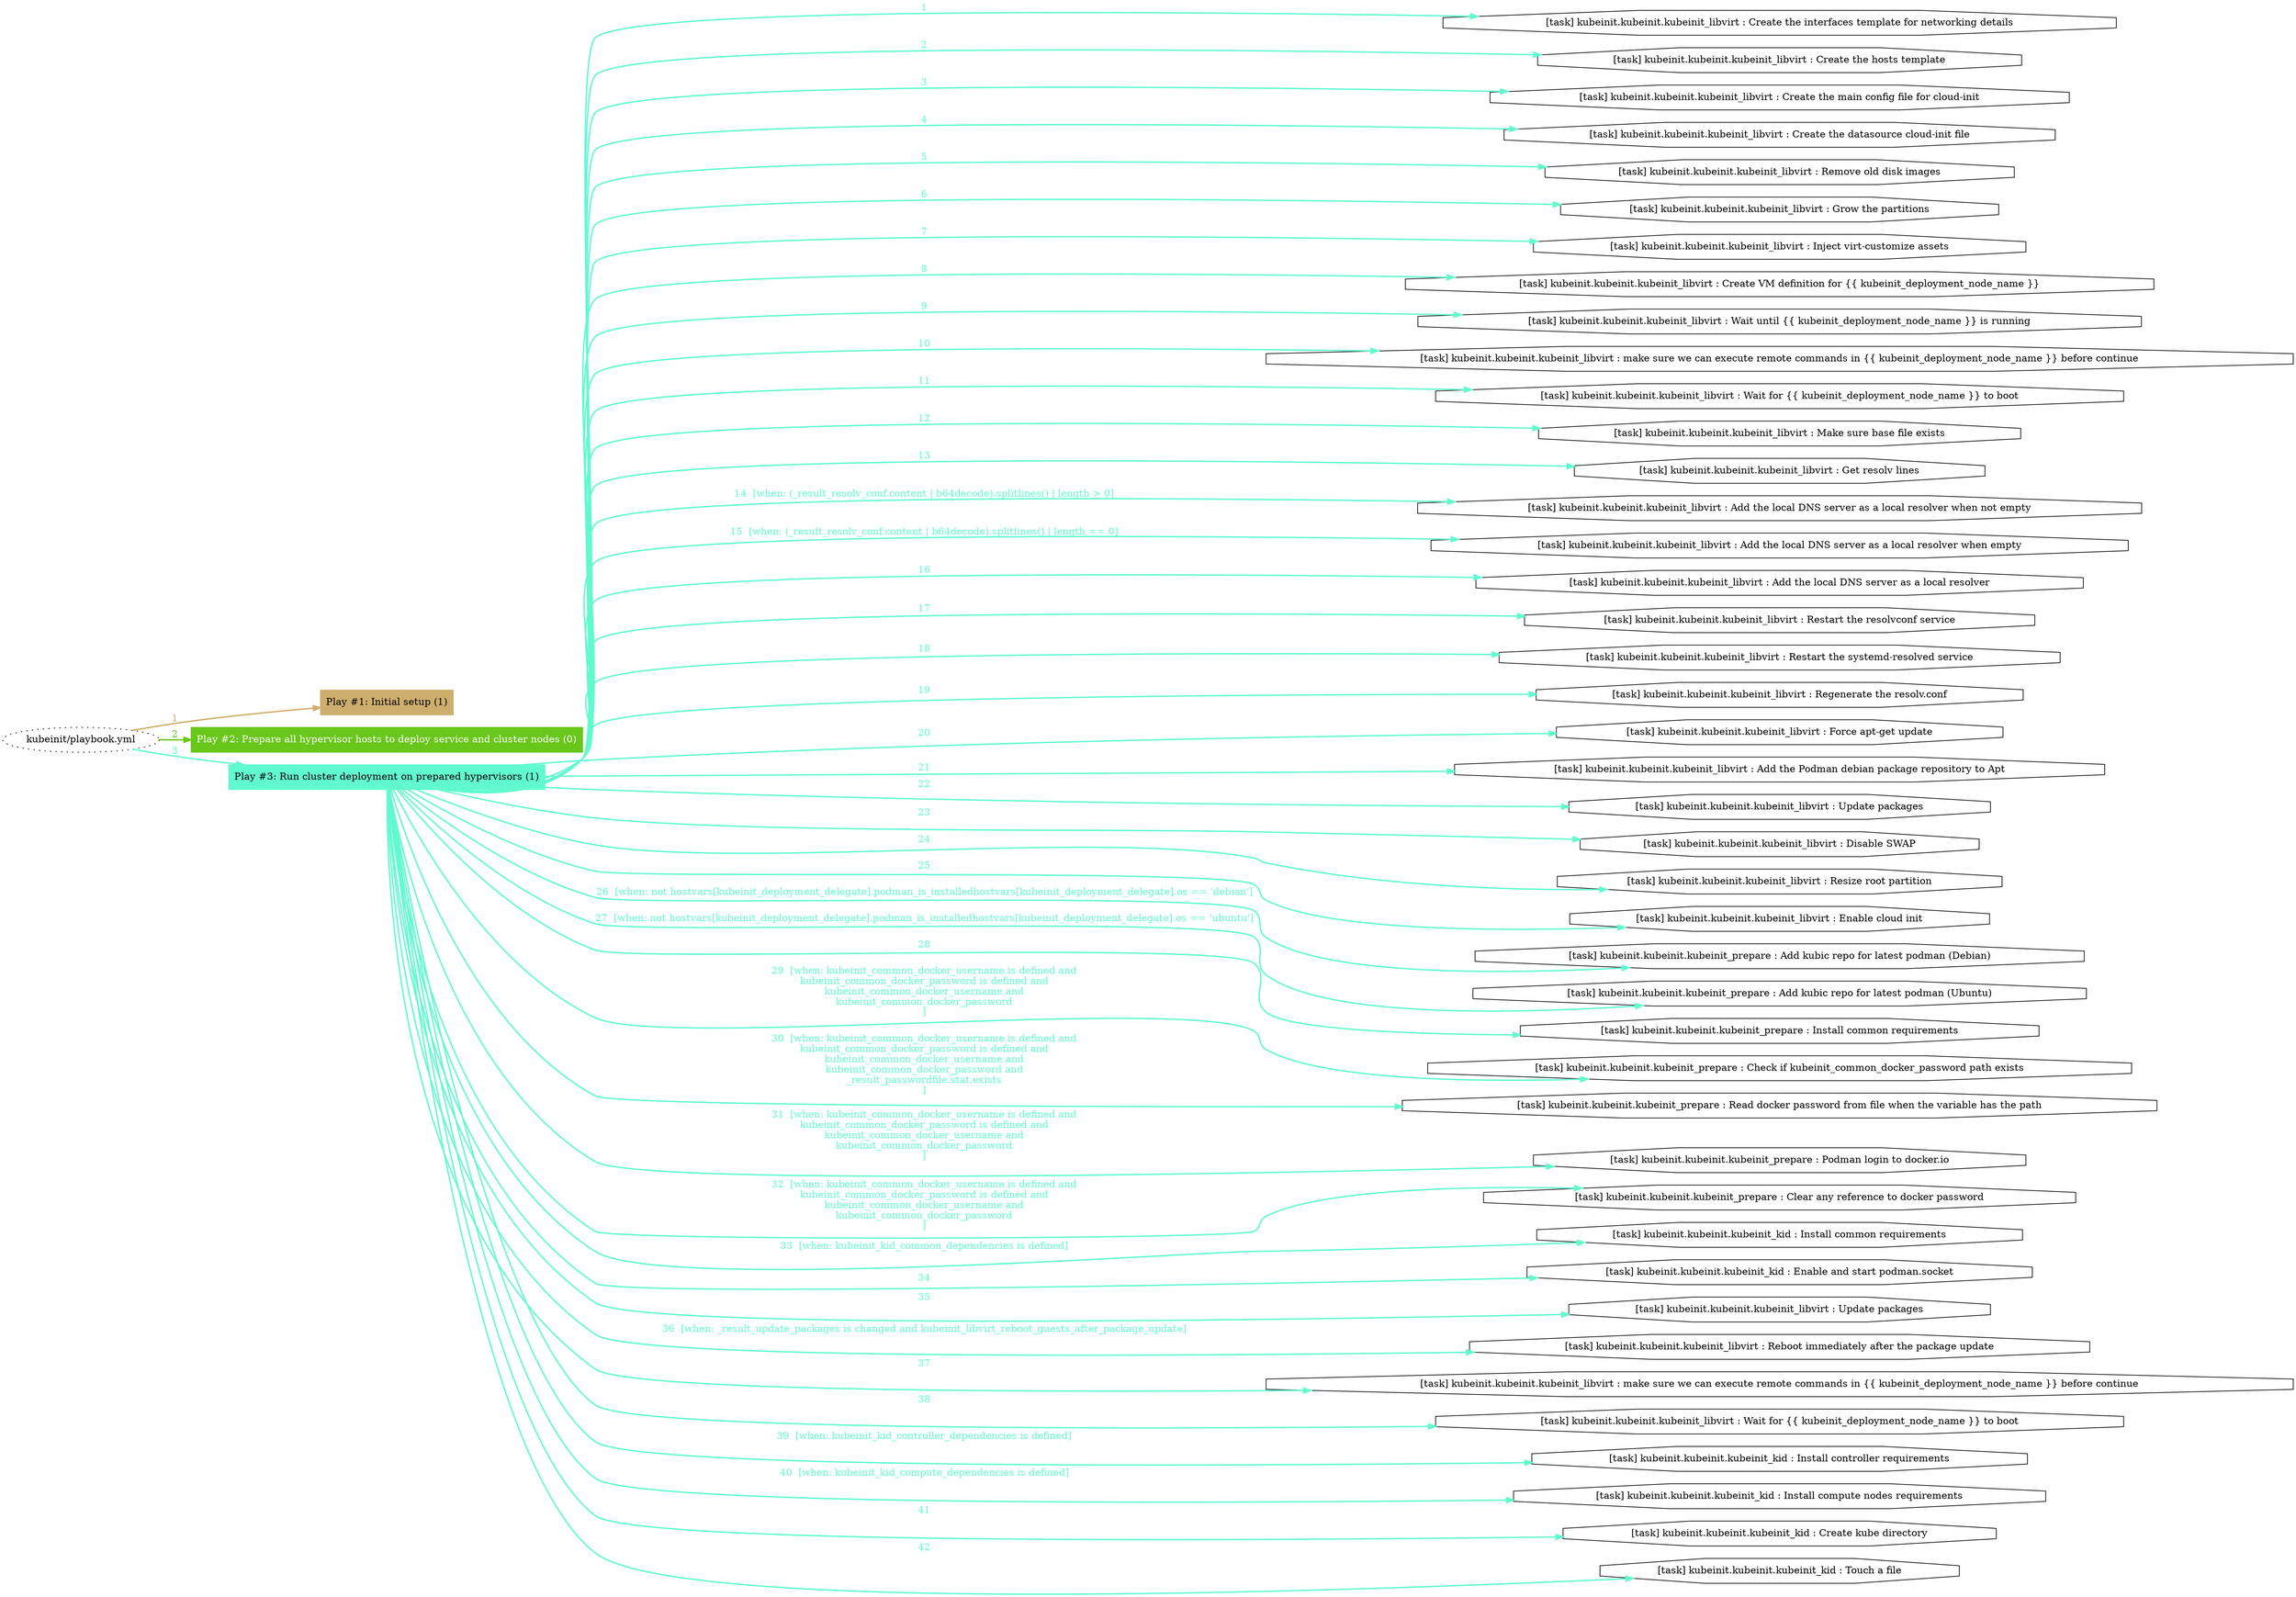 digraph "kubeinit/playbook.yml "{
	graph [concentrate=true ordering=in rankdir=LR ratio=fill]
	edge [esep=5 sep=10]
	"kubeinit/playbook.yml" [id=root_node style=dotted]
	subgraph "Play #1: Initial setup (1) "{
		"Play #1: Initial setup (1)" [color="#ceae6d" fontcolor="#000000" id="play_5cf9fbb8-a451-43f5-b8a3-6572fed4234e" shape=box style=filled tooltip=localhost]
		"kubeinit/playbook.yml" -> "Play #1: Initial setup (1)" [label=1 color="#ceae6d" fontcolor="#ceae6d" id="edge_4fa98e3a-50a2-48db-b6af-0d242c591adb" style=bold]
	}
	subgraph "Play #2: Prepare all hypervisor hosts to deploy service and cluster nodes (0) "{
		"Play #2: Prepare all hypervisor hosts to deploy service and cluster nodes (0)" [color="#68c71a" fontcolor="#ffffff" id="play_aa5a5cbe-ffe4-4122-8b33-c2f0bfc210db" shape=box style=filled tooltip=""]
		"kubeinit/playbook.yml" -> "Play #2: Prepare all hypervisor hosts to deploy service and cluster nodes (0)" [label=2 color="#68c71a" fontcolor="#68c71a" id="edge_91ec4cce-3dce-4523-9feb-e319aea047e8" style=bold]
	}
	subgraph "Play #3: Run cluster deployment on prepared hypervisors (1) "{
		"Play #3: Run cluster deployment on prepared hypervisors (1)" [color="#61facf" fontcolor="#000000" id="play_a0cb082f-50a8-4a27-bb3f-30416590e6dc" shape=box style=filled tooltip=localhost]
		"kubeinit/playbook.yml" -> "Play #3: Run cluster deployment on prepared hypervisors (1)" [label=3 color="#61facf" fontcolor="#61facf" id="edge_78112d79-dada-4330-85a0-720b1b8178cb" style=bold]
		"task_30e7ef78-1171-443f-ad5b-bdd976723740" [label="[task] kubeinit.kubeinit.kubeinit_libvirt : Create the interfaces template for networking details" id="task_30e7ef78-1171-443f-ad5b-bdd976723740" shape=octagon tooltip="[task] kubeinit.kubeinit.kubeinit_libvirt : Create the interfaces template for networking details"]
		"Play #3: Run cluster deployment on prepared hypervisors (1)" -> "task_30e7ef78-1171-443f-ad5b-bdd976723740" [label=1 color="#61facf" fontcolor="#61facf" id="edge_0ff3c4c3-f83f-4092-9bf7-2dce4705d1d6" style=bold]
		"task_e95d45e3-2871-42de-8d93-f0b0fc0ef12b" [label="[task] kubeinit.kubeinit.kubeinit_libvirt : Create the hosts template" id="task_e95d45e3-2871-42de-8d93-f0b0fc0ef12b" shape=octagon tooltip="[task] kubeinit.kubeinit.kubeinit_libvirt : Create the hosts template"]
		"Play #3: Run cluster deployment on prepared hypervisors (1)" -> "task_e95d45e3-2871-42de-8d93-f0b0fc0ef12b" [label=2 color="#61facf" fontcolor="#61facf" id="edge_6a86dada-88d4-410c-95ef-6a8fed04d430" style=bold]
		"task_b4a6ae78-3b06-4ab7-824e-ac661f813d42" [label="[task] kubeinit.kubeinit.kubeinit_libvirt : Create the main config file for cloud-init" id="task_b4a6ae78-3b06-4ab7-824e-ac661f813d42" shape=octagon tooltip="[task] kubeinit.kubeinit.kubeinit_libvirt : Create the main config file for cloud-init"]
		"Play #3: Run cluster deployment on prepared hypervisors (1)" -> "task_b4a6ae78-3b06-4ab7-824e-ac661f813d42" [label=3 color="#61facf" fontcolor="#61facf" id="edge_da4b4c37-3028-42fd-a741-6eb1cad2f51b" style=bold]
		"task_b8940efb-cdfa-4486-bac3-f4a2d0bb75b9" [label="[task] kubeinit.kubeinit.kubeinit_libvirt : Create the datasource cloud-init file" id="task_b8940efb-cdfa-4486-bac3-f4a2d0bb75b9" shape=octagon tooltip="[task] kubeinit.kubeinit.kubeinit_libvirt : Create the datasource cloud-init file"]
		"Play #3: Run cluster deployment on prepared hypervisors (1)" -> "task_b8940efb-cdfa-4486-bac3-f4a2d0bb75b9" [label=4 color="#61facf" fontcolor="#61facf" id="edge_6d3909e1-4a84-41d9-8365-971b84b9590a" style=bold]
		"task_a5a582b3-9e5f-4b11-b782-7e755c661a49" [label="[task] kubeinit.kubeinit.kubeinit_libvirt : Remove old disk images" id="task_a5a582b3-9e5f-4b11-b782-7e755c661a49" shape=octagon tooltip="[task] kubeinit.kubeinit.kubeinit_libvirt : Remove old disk images"]
		"Play #3: Run cluster deployment on prepared hypervisors (1)" -> "task_a5a582b3-9e5f-4b11-b782-7e755c661a49" [label=5 color="#61facf" fontcolor="#61facf" id="edge_0d73fc1d-7dec-438c-b7ee-20ca49243e87" style=bold]
		"task_69ffce87-80d6-4ce6-9921-b1bac7981a6d" [label="[task] kubeinit.kubeinit.kubeinit_libvirt : Grow the partitions" id="task_69ffce87-80d6-4ce6-9921-b1bac7981a6d" shape=octagon tooltip="[task] kubeinit.kubeinit.kubeinit_libvirt : Grow the partitions"]
		"Play #3: Run cluster deployment on prepared hypervisors (1)" -> "task_69ffce87-80d6-4ce6-9921-b1bac7981a6d" [label=6 color="#61facf" fontcolor="#61facf" id="edge_7991fa53-b709-4bac-ba74-7af694f7ae99" style=bold]
		"task_c6ef4e44-b306-4dce-a9c6-60e1544ff102" [label="[task] kubeinit.kubeinit.kubeinit_libvirt : Inject virt-customize assets" id="task_c6ef4e44-b306-4dce-a9c6-60e1544ff102" shape=octagon tooltip="[task] kubeinit.kubeinit.kubeinit_libvirt : Inject virt-customize assets"]
		"Play #3: Run cluster deployment on prepared hypervisors (1)" -> "task_c6ef4e44-b306-4dce-a9c6-60e1544ff102" [label=7 color="#61facf" fontcolor="#61facf" id="edge_b4fb774c-0b2d-4296-8eed-44ce499f1498" style=bold]
		"task_78080b02-8b32-4947-952b-424c999bdbdd" [label="[task] kubeinit.kubeinit.kubeinit_libvirt : Create VM definition for {{ kubeinit_deployment_node_name }}" id="task_78080b02-8b32-4947-952b-424c999bdbdd" shape=octagon tooltip="[task] kubeinit.kubeinit.kubeinit_libvirt : Create VM definition for {{ kubeinit_deployment_node_name }}"]
		"Play #3: Run cluster deployment on prepared hypervisors (1)" -> "task_78080b02-8b32-4947-952b-424c999bdbdd" [label=8 color="#61facf" fontcolor="#61facf" id="edge_e9918520-2d89-44a3-83b3-b166fcec9864" style=bold]
		"task_1d9dfa70-14b0-448a-836e-303a2f8f6e95" [label="[task] kubeinit.kubeinit.kubeinit_libvirt : Wait until {{ kubeinit_deployment_node_name }} is running" id="task_1d9dfa70-14b0-448a-836e-303a2f8f6e95" shape=octagon tooltip="[task] kubeinit.kubeinit.kubeinit_libvirt : Wait until {{ kubeinit_deployment_node_name }} is running"]
		"Play #3: Run cluster deployment on prepared hypervisors (1)" -> "task_1d9dfa70-14b0-448a-836e-303a2f8f6e95" [label=9 color="#61facf" fontcolor="#61facf" id="edge_a6d8e807-e2be-405c-a8a3-d3a44c1c9210" style=bold]
		"task_1bed20f6-54ae-464b-bf4b-abe4a1fb689a" [label="[task] kubeinit.kubeinit.kubeinit_libvirt : make sure we can execute remote commands in {{ kubeinit_deployment_node_name }} before continue" id="task_1bed20f6-54ae-464b-bf4b-abe4a1fb689a" shape=octagon tooltip="[task] kubeinit.kubeinit.kubeinit_libvirt : make sure we can execute remote commands in {{ kubeinit_deployment_node_name }} before continue"]
		"Play #3: Run cluster deployment on prepared hypervisors (1)" -> "task_1bed20f6-54ae-464b-bf4b-abe4a1fb689a" [label=10 color="#61facf" fontcolor="#61facf" id="edge_a5b7e2e9-336e-4e69-a921-f4a60e2c1bb3" style=bold]
		"task_613290a2-7483-4dee-9aa7-22a9ff48e993" [label="[task] kubeinit.kubeinit.kubeinit_libvirt : Wait for {{ kubeinit_deployment_node_name }} to boot" id="task_613290a2-7483-4dee-9aa7-22a9ff48e993" shape=octagon tooltip="[task] kubeinit.kubeinit.kubeinit_libvirt : Wait for {{ kubeinit_deployment_node_name }} to boot"]
		"Play #3: Run cluster deployment on prepared hypervisors (1)" -> "task_613290a2-7483-4dee-9aa7-22a9ff48e993" [label=11 color="#61facf" fontcolor="#61facf" id="edge_45d88d68-d0c1-4fc4-8fd6-f33101031bb6" style=bold]
		"task_c2d730c4-96fc-49d1-85ed-03cf0d7cbe89" [label="[task] kubeinit.kubeinit.kubeinit_libvirt : Make sure base file exists" id="task_c2d730c4-96fc-49d1-85ed-03cf0d7cbe89" shape=octagon tooltip="[task] kubeinit.kubeinit.kubeinit_libvirt : Make sure base file exists"]
		"Play #3: Run cluster deployment on prepared hypervisors (1)" -> "task_c2d730c4-96fc-49d1-85ed-03cf0d7cbe89" [label=12 color="#61facf" fontcolor="#61facf" id="edge_555ba6c0-ea74-4b97-beef-d6d93a338206" style=bold]
		"task_56dc3467-720a-4389-abf3-bfbb39aa5beb" [label="[task] kubeinit.kubeinit.kubeinit_libvirt : Get resolv lines" id="task_56dc3467-720a-4389-abf3-bfbb39aa5beb" shape=octagon tooltip="[task] kubeinit.kubeinit.kubeinit_libvirt : Get resolv lines"]
		"Play #3: Run cluster deployment on prepared hypervisors (1)" -> "task_56dc3467-720a-4389-abf3-bfbb39aa5beb" [label=13 color="#61facf" fontcolor="#61facf" id="edge_368a8f24-9768-4eb2-be29-a869d1bd0ca0" style=bold]
		"task_a566a2ec-3b66-4445-b0e3-8f146d08860f" [label="[task] kubeinit.kubeinit.kubeinit_libvirt : Add the local DNS server as a local resolver when not empty" id="task_a566a2ec-3b66-4445-b0e3-8f146d08860f" shape=octagon tooltip="[task] kubeinit.kubeinit.kubeinit_libvirt : Add the local DNS server as a local resolver when not empty"]
		"Play #3: Run cluster deployment on prepared hypervisors (1)" -> "task_a566a2ec-3b66-4445-b0e3-8f146d08860f" [label="14  [when: (_result_resolv_conf.content | b64decode).splitlines() | length > 0]" color="#61facf" fontcolor="#61facf" id="edge_fb0bcf8f-8295-4b69-ae14-f94ce23e8218" style=bold]
		"task_a3e4fa06-5b4e-4c03-9f57-7b049571f4ea" [label="[task] kubeinit.kubeinit.kubeinit_libvirt : Add the local DNS server as a local resolver when empty" id="task_a3e4fa06-5b4e-4c03-9f57-7b049571f4ea" shape=octagon tooltip="[task] kubeinit.kubeinit.kubeinit_libvirt : Add the local DNS server as a local resolver when empty"]
		"Play #3: Run cluster deployment on prepared hypervisors (1)" -> "task_a3e4fa06-5b4e-4c03-9f57-7b049571f4ea" [label="15  [when: (_result_resolv_conf.content | b64decode).splitlines() | length == 0]" color="#61facf" fontcolor="#61facf" id="edge_c208bc48-02b2-4a18-a752-b6fdd052dc8c" style=bold]
		"task_5423a9d5-91d4-4314-96c8-3bba902f1ec6" [label="[task] kubeinit.kubeinit.kubeinit_libvirt : Add the local DNS server as a local resolver" id="task_5423a9d5-91d4-4314-96c8-3bba902f1ec6" shape=octagon tooltip="[task] kubeinit.kubeinit.kubeinit_libvirt : Add the local DNS server as a local resolver"]
		"Play #3: Run cluster deployment on prepared hypervisors (1)" -> "task_5423a9d5-91d4-4314-96c8-3bba902f1ec6" [label=16 color="#61facf" fontcolor="#61facf" id="edge_c1ed4c49-009c-4ab1-86c8-9307b88356e0" style=bold]
		"task_fea1aeb3-abb9-4f34-9396-426359902328" [label="[task] kubeinit.kubeinit.kubeinit_libvirt : Restart the resolvconf service" id="task_fea1aeb3-abb9-4f34-9396-426359902328" shape=octagon tooltip="[task] kubeinit.kubeinit.kubeinit_libvirt : Restart the resolvconf service"]
		"Play #3: Run cluster deployment on prepared hypervisors (1)" -> "task_fea1aeb3-abb9-4f34-9396-426359902328" [label=17 color="#61facf" fontcolor="#61facf" id="edge_169221f2-4c20-4393-be72-32c89fd99223" style=bold]
		"task_e30d757c-63cc-475a-b70c-6c3b32ce8f99" [label="[task] kubeinit.kubeinit.kubeinit_libvirt : Restart the systemd-resolved service" id="task_e30d757c-63cc-475a-b70c-6c3b32ce8f99" shape=octagon tooltip="[task] kubeinit.kubeinit.kubeinit_libvirt : Restart the systemd-resolved service"]
		"Play #3: Run cluster deployment on prepared hypervisors (1)" -> "task_e30d757c-63cc-475a-b70c-6c3b32ce8f99" [label=18 color="#61facf" fontcolor="#61facf" id="edge_ec0ee4ef-5605-4795-ad45-7dd179b0386d" style=bold]
		"task_9d099693-831a-46c9-b1e3-0bcef65cc6db" [label="[task] kubeinit.kubeinit.kubeinit_libvirt : Regenerate the resolv.conf" id="task_9d099693-831a-46c9-b1e3-0bcef65cc6db" shape=octagon tooltip="[task] kubeinit.kubeinit.kubeinit_libvirt : Regenerate the resolv.conf"]
		"Play #3: Run cluster deployment on prepared hypervisors (1)" -> "task_9d099693-831a-46c9-b1e3-0bcef65cc6db" [label=19 color="#61facf" fontcolor="#61facf" id="edge_634c0681-10e7-4d36-b683-b0a54d30aede" style=bold]
		"task_95cd5e0c-bc99-47bd-8741-3785c656d3ed" [label="[task] kubeinit.kubeinit.kubeinit_libvirt : Force apt-get update" id="task_95cd5e0c-bc99-47bd-8741-3785c656d3ed" shape=octagon tooltip="[task] kubeinit.kubeinit.kubeinit_libvirt : Force apt-get update"]
		"Play #3: Run cluster deployment on prepared hypervisors (1)" -> "task_95cd5e0c-bc99-47bd-8741-3785c656d3ed" [label=20 color="#61facf" fontcolor="#61facf" id="edge_7f7280a3-cdce-4757-8271-86f6c7654759" style=bold]
		"task_d91f416b-dbdd-4c4b-93aa-db76e80a885f" [label="[task] kubeinit.kubeinit.kubeinit_libvirt : Add the Podman debian package repository to Apt" id="task_d91f416b-dbdd-4c4b-93aa-db76e80a885f" shape=octagon tooltip="[task] kubeinit.kubeinit.kubeinit_libvirt : Add the Podman debian package repository to Apt"]
		"Play #3: Run cluster deployment on prepared hypervisors (1)" -> "task_d91f416b-dbdd-4c4b-93aa-db76e80a885f" [label=21 color="#61facf" fontcolor="#61facf" id="edge_d8a31f36-4885-4c2a-b5cd-c59c1d2cd356" style=bold]
		"task_70f5d073-058e-4df8-b7f3-711443335688" [label="[task] kubeinit.kubeinit.kubeinit_libvirt : Update packages" id="task_70f5d073-058e-4df8-b7f3-711443335688" shape=octagon tooltip="[task] kubeinit.kubeinit.kubeinit_libvirt : Update packages"]
		"Play #3: Run cluster deployment on prepared hypervisors (1)" -> "task_70f5d073-058e-4df8-b7f3-711443335688" [label=22 color="#61facf" fontcolor="#61facf" id="edge_d4a2678d-f4f2-427e-9e4f-744e71b24457" style=bold]
		"task_2be3e6f7-2d52-4341-9e79-5757828e19f1" [label="[task] kubeinit.kubeinit.kubeinit_libvirt : Disable SWAP" id="task_2be3e6f7-2d52-4341-9e79-5757828e19f1" shape=octagon tooltip="[task] kubeinit.kubeinit.kubeinit_libvirt : Disable SWAP"]
		"Play #3: Run cluster deployment on prepared hypervisors (1)" -> "task_2be3e6f7-2d52-4341-9e79-5757828e19f1" [label=23 color="#61facf" fontcolor="#61facf" id="edge_f4091ef7-d185-44d7-b662-60e9b80e69ff" style=bold]
		"task_52b25005-0cf5-42b4-a5dd-d4b0343ab63e" [label="[task] kubeinit.kubeinit.kubeinit_libvirt : Resize root partition" id="task_52b25005-0cf5-42b4-a5dd-d4b0343ab63e" shape=octagon tooltip="[task] kubeinit.kubeinit.kubeinit_libvirt : Resize root partition"]
		"Play #3: Run cluster deployment on prepared hypervisors (1)" -> "task_52b25005-0cf5-42b4-a5dd-d4b0343ab63e" [label=24 color="#61facf" fontcolor="#61facf" id="edge_8983556e-38c3-4595-8186-1650f2565f34" style=bold]
		"task_38e2cf2f-c529-4dea-a246-6392aa72a394" [label="[task] kubeinit.kubeinit.kubeinit_libvirt : Enable cloud init" id="task_38e2cf2f-c529-4dea-a246-6392aa72a394" shape=octagon tooltip="[task] kubeinit.kubeinit.kubeinit_libvirt : Enable cloud init"]
		"Play #3: Run cluster deployment on prepared hypervisors (1)" -> "task_38e2cf2f-c529-4dea-a246-6392aa72a394" [label=25 color="#61facf" fontcolor="#61facf" id="edge_b6b2d150-39ad-4bb7-895d-ee29e7a14751" style=bold]
		"task_625c169f-f617-4035-af38-fd4398b0f36d" [label="[task] kubeinit.kubeinit.kubeinit_prepare : Add kubic repo for latest podman (Debian)" id="task_625c169f-f617-4035-af38-fd4398b0f36d" shape=octagon tooltip="[task] kubeinit.kubeinit.kubeinit_prepare : Add kubic repo for latest podman (Debian)"]
		"Play #3: Run cluster deployment on prepared hypervisors (1)" -> "task_625c169f-f617-4035-af38-fd4398b0f36d" [label="26  [when: not hostvars[kubeinit_deployment_delegate].podman_is_installedhostvars[kubeinit_deployment_delegate].os == 'debian']" color="#61facf" fontcolor="#61facf" id="edge_88b7601e-d07b-49a0-ac1d-f1104ee488b8" style=bold]
		"task_acecc2a2-3a70-4f8d-9594-44fc966acbea" [label="[task] kubeinit.kubeinit.kubeinit_prepare : Add kubic repo for latest podman (Ubuntu)" id="task_acecc2a2-3a70-4f8d-9594-44fc966acbea" shape=octagon tooltip="[task] kubeinit.kubeinit.kubeinit_prepare : Add kubic repo for latest podman (Ubuntu)"]
		"Play #3: Run cluster deployment on prepared hypervisors (1)" -> "task_acecc2a2-3a70-4f8d-9594-44fc966acbea" [label="27  [when: not hostvars[kubeinit_deployment_delegate].podman_is_installedhostvars[kubeinit_deployment_delegate].os == 'ubuntu']" color="#61facf" fontcolor="#61facf" id="edge_56c5af91-f8e9-4ec5-bed9-9f6c5f8b3d96" style=bold]
		"task_71a43bcb-d6a9-4638-a707-9d4160df35fa" [label="[task] kubeinit.kubeinit.kubeinit_prepare : Install common requirements" id="task_71a43bcb-d6a9-4638-a707-9d4160df35fa" shape=octagon tooltip="[task] kubeinit.kubeinit.kubeinit_prepare : Install common requirements"]
		"Play #3: Run cluster deployment on prepared hypervisors (1)" -> "task_71a43bcb-d6a9-4638-a707-9d4160df35fa" [label=28 color="#61facf" fontcolor="#61facf" id="edge_cbaafd5a-bdb3-4ba1-8b0d-672348878c00" style=bold]
		"task_e3fca31d-9b1e-489f-8cf6-39e2514eace4" [label="[task] kubeinit.kubeinit.kubeinit_prepare : Check if kubeinit_common_docker_password path exists" id="task_e3fca31d-9b1e-489f-8cf6-39e2514eace4" shape=octagon tooltip="[task] kubeinit.kubeinit.kubeinit_prepare : Check if kubeinit_common_docker_password path exists"]
		"Play #3: Run cluster deployment on prepared hypervisors (1)" -> "task_e3fca31d-9b1e-489f-8cf6-39e2514eace4" [label="29  [when: kubeinit_common_docker_username is defined and
kubeinit_common_docker_password is defined and
kubeinit_common_docker_username and
kubeinit_common_docker_password
]" color="#61facf" fontcolor="#61facf" id="edge_d573ca79-0b76-4960-9f7d-faa268ff56d0" style=bold]
		"task_31ef1bd6-80c5-4618-af93-c6bf7952c867" [label="[task] kubeinit.kubeinit.kubeinit_prepare : Read docker password from file when the variable has the path" id="task_31ef1bd6-80c5-4618-af93-c6bf7952c867" shape=octagon tooltip="[task] kubeinit.kubeinit.kubeinit_prepare : Read docker password from file when the variable has the path"]
		"Play #3: Run cluster deployment on prepared hypervisors (1)" -> "task_31ef1bd6-80c5-4618-af93-c6bf7952c867" [label="30  [when: kubeinit_common_docker_username is defined and
kubeinit_common_docker_password is defined and
kubeinit_common_docker_username and
kubeinit_common_docker_password and
_result_passwordfile.stat.exists
]" color="#61facf" fontcolor="#61facf" id="edge_8bf04864-c430-4d4a-81e7-4f5ed9728996" style=bold]
		"task_d3ac574b-0e52-4702-86aa-007a7475b8f8" [label="[task] kubeinit.kubeinit.kubeinit_prepare : Podman login to docker.io" id="task_d3ac574b-0e52-4702-86aa-007a7475b8f8" shape=octagon tooltip="[task] kubeinit.kubeinit.kubeinit_prepare : Podman login to docker.io"]
		"Play #3: Run cluster deployment on prepared hypervisors (1)" -> "task_d3ac574b-0e52-4702-86aa-007a7475b8f8" [label="31  [when: kubeinit_common_docker_username is defined and
kubeinit_common_docker_password is defined and
kubeinit_common_docker_username and
kubeinit_common_docker_password
]" color="#61facf" fontcolor="#61facf" id="edge_ec58e06f-e0ee-463f-ae07-fa43afe7a006" style=bold]
		"task_8d9743e4-ac6d-4c83-b65d-d8acad0ef986" [label="[task] kubeinit.kubeinit.kubeinit_prepare : Clear any reference to docker password" id="task_8d9743e4-ac6d-4c83-b65d-d8acad0ef986" shape=octagon tooltip="[task] kubeinit.kubeinit.kubeinit_prepare : Clear any reference to docker password"]
		"Play #3: Run cluster deployment on prepared hypervisors (1)" -> "task_8d9743e4-ac6d-4c83-b65d-d8acad0ef986" [label="32  [when: kubeinit_common_docker_username is defined and
kubeinit_common_docker_password is defined and
kubeinit_common_docker_username and
kubeinit_common_docker_password
]" color="#61facf" fontcolor="#61facf" id="edge_e3807467-0c20-42da-a99f-1037b2cf0d06" style=bold]
		"task_4a906ba3-b3d0-4c71-b300-4d6abcb6d1ab" [label="[task] kubeinit.kubeinit.kubeinit_kid : Install common requirements" id="task_4a906ba3-b3d0-4c71-b300-4d6abcb6d1ab" shape=octagon tooltip="[task] kubeinit.kubeinit.kubeinit_kid : Install common requirements"]
		"Play #3: Run cluster deployment on prepared hypervisors (1)" -> "task_4a906ba3-b3d0-4c71-b300-4d6abcb6d1ab" [label="33  [when: kubeinit_kid_common_dependencies is defined]" color="#61facf" fontcolor="#61facf" id="edge_be8dde4f-d071-4439-a860-6e15e9edfde0" style=bold]
		"task_8eed8526-870d-4dd8-a177-83f906755c61" [label="[task] kubeinit.kubeinit.kubeinit_kid : Enable and start podman.socket" id="task_8eed8526-870d-4dd8-a177-83f906755c61" shape=octagon tooltip="[task] kubeinit.kubeinit.kubeinit_kid : Enable and start podman.socket"]
		"Play #3: Run cluster deployment on prepared hypervisors (1)" -> "task_8eed8526-870d-4dd8-a177-83f906755c61" [label=34 color="#61facf" fontcolor="#61facf" id="edge_8eb5cf96-86bd-4dea-be18-f6e32a26b9e3" style=bold]
		"task_c420c834-9a92-49e3-bf83-db4188ad7633" [label="[task] kubeinit.kubeinit.kubeinit_libvirt : Update packages" id="task_c420c834-9a92-49e3-bf83-db4188ad7633" shape=octagon tooltip="[task] kubeinit.kubeinit.kubeinit_libvirt : Update packages"]
		"Play #3: Run cluster deployment on prepared hypervisors (1)" -> "task_c420c834-9a92-49e3-bf83-db4188ad7633" [label=35 color="#61facf" fontcolor="#61facf" id="edge_4b617c09-1de1-44c5-80a1-f7ac64d77b02" style=bold]
		"task_da411b6e-9ea5-4656-9dc1-ca0daab3934e" [label="[task] kubeinit.kubeinit.kubeinit_libvirt : Reboot immediately after the package update" id="task_da411b6e-9ea5-4656-9dc1-ca0daab3934e" shape=octagon tooltip="[task] kubeinit.kubeinit.kubeinit_libvirt : Reboot immediately after the package update"]
		"Play #3: Run cluster deployment on prepared hypervisors (1)" -> "task_da411b6e-9ea5-4656-9dc1-ca0daab3934e" [label="36  [when: _result_update_packages is changed and kubeinit_libvirt_reboot_guests_after_package_update]" color="#61facf" fontcolor="#61facf" id="edge_30cad78a-eacd-4213-97c9-e2cd84d4cfa0" style=bold]
		"task_e3ce5fd5-5762-4a06-b05c-af9247bad0cb" [label="[task] kubeinit.kubeinit.kubeinit_libvirt : make sure we can execute remote commands in {{ kubeinit_deployment_node_name }} before continue" id="task_e3ce5fd5-5762-4a06-b05c-af9247bad0cb" shape=octagon tooltip="[task] kubeinit.kubeinit.kubeinit_libvirt : make sure we can execute remote commands in {{ kubeinit_deployment_node_name }} before continue"]
		"Play #3: Run cluster deployment on prepared hypervisors (1)" -> "task_e3ce5fd5-5762-4a06-b05c-af9247bad0cb" [label=37 color="#61facf" fontcolor="#61facf" id="edge_459509a0-e38e-47f0-8d4b-57fea97c3629" style=bold]
		"task_cf131902-bcf0-43ff-95eb-6f6bc8070fd7" [label="[task] kubeinit.kubeinit.kubeinit_libvirt : Wait for {{ kubeinit_deployment_node_name }} to boot" id="task_cf131902-bcf0-43ff-95eb-6f6bc8070fd7" shape=octagon tooltip="[task] kubeinit.kubeinit.kubeinit_libvirt : Wait for {{ kubeinit_deployment_node_name }} to boot"]
		"Play #3: Run cluster deployment on prepared hypervisors (1)" -> "task_cf131902-bcf0-43ff-95eb-6f6bc8070fd7" [label=38 color="#61facf" fontcolor="#61facf" id="edge_aee63548-6fe5-4d0c-a1d1-bd2276961dfe" style=bold]
		"task_5e828561-49ef-478c-8de8-fa38bc7a8e3b" [label="[task] kubeinit.kubeinit.kubeinit_kid : Install controller requirements" id="task_5e828561-49ef-478c-8de8-fa38bc7a8e3b" shape=octagon tooltip="[task] kubeinit.kubeinit.kubeinit_kid : Install controller requirements"]
		"Play #3: Run cluster deployment on prepared hypervisors (1)" -> "task_5e828561-49ef-478c-8de8-fa38bc7a8e3b" [label="39  [when: kubeinit_kid_controller_dependencies is defined]" color="#61facf" fontcolor="#61facf" id="edge_e2382033-9833-4a60-9507-671f1637e682" style=bold]
		"task_92963423-9db2-4eea-8141-40e9eddb2889" [label="[task] kubeinit.kubeinit.kubeinit_kid : Install compute nodes requirements" id="task_92963423-9db2-4eea-8141-40e9eddb2889" shape=octagon tooltip="[task] kubeinit.kubeinit.kubeinit_kid : Install compute nodes requirements"]
		"Play #3: Run cluster deployment on prepared hypervisors (1)" -> "task_92963423-9db2-4eea-8141-40e9eddb2889" [label="40  [when: kubeinit_kid_compute_dependencies is defined]" color="#61facf" fontcolor="#61facf" id="edge_da54576f-3ef5-42e5-8210-876cbf9a740b" style=bold]
		"task_c9ac24eb-fb4f-451e-834f-94916599188b" [label="[task] kubeinit.kubeinit.kubeinit_kid : Create kube directory" id="task_c9ac24eb-fb4f-451e-834f-94916599188b" shape=octagon tooltip="[task] kubeinit.kubeinit.kubeinit_kid : Create kube directory"]
		"Play #3: Run cluster deployment on prepared hypervisors (1)" -> "task_c9ac24eb-fb4f-451e-834f-94916599188b" [label=41 color="#61facf" fontcolor="#61facf" id="edge_09f1e228-b686-4e59-bc75-4b938d1afa26" style=bold]
		"task_756eedee-7a45-4105-b6f3-f1779c2f536d" [label="[task] kubeinit.kubeinit.kubeinit_kid : Touch a file" id="task_756eedee-7a45-4105-b6f3-f1779c2f536d" shape=octagon tooltip="[task] kubeinit.kubeinit.kubeinit_kid : Touch a file"]
		"Play #3: Run cluster deployment on prepared hypervisors (1)" -> "task_756eedee-7a45-4105-b6f3-f1779c2f536d" [label=42 color="#61facf" fontcolor="#61facf" id="edge_f2163548-e15d-47b6-afee-b421ab13627c" style=bold]
	}
}
